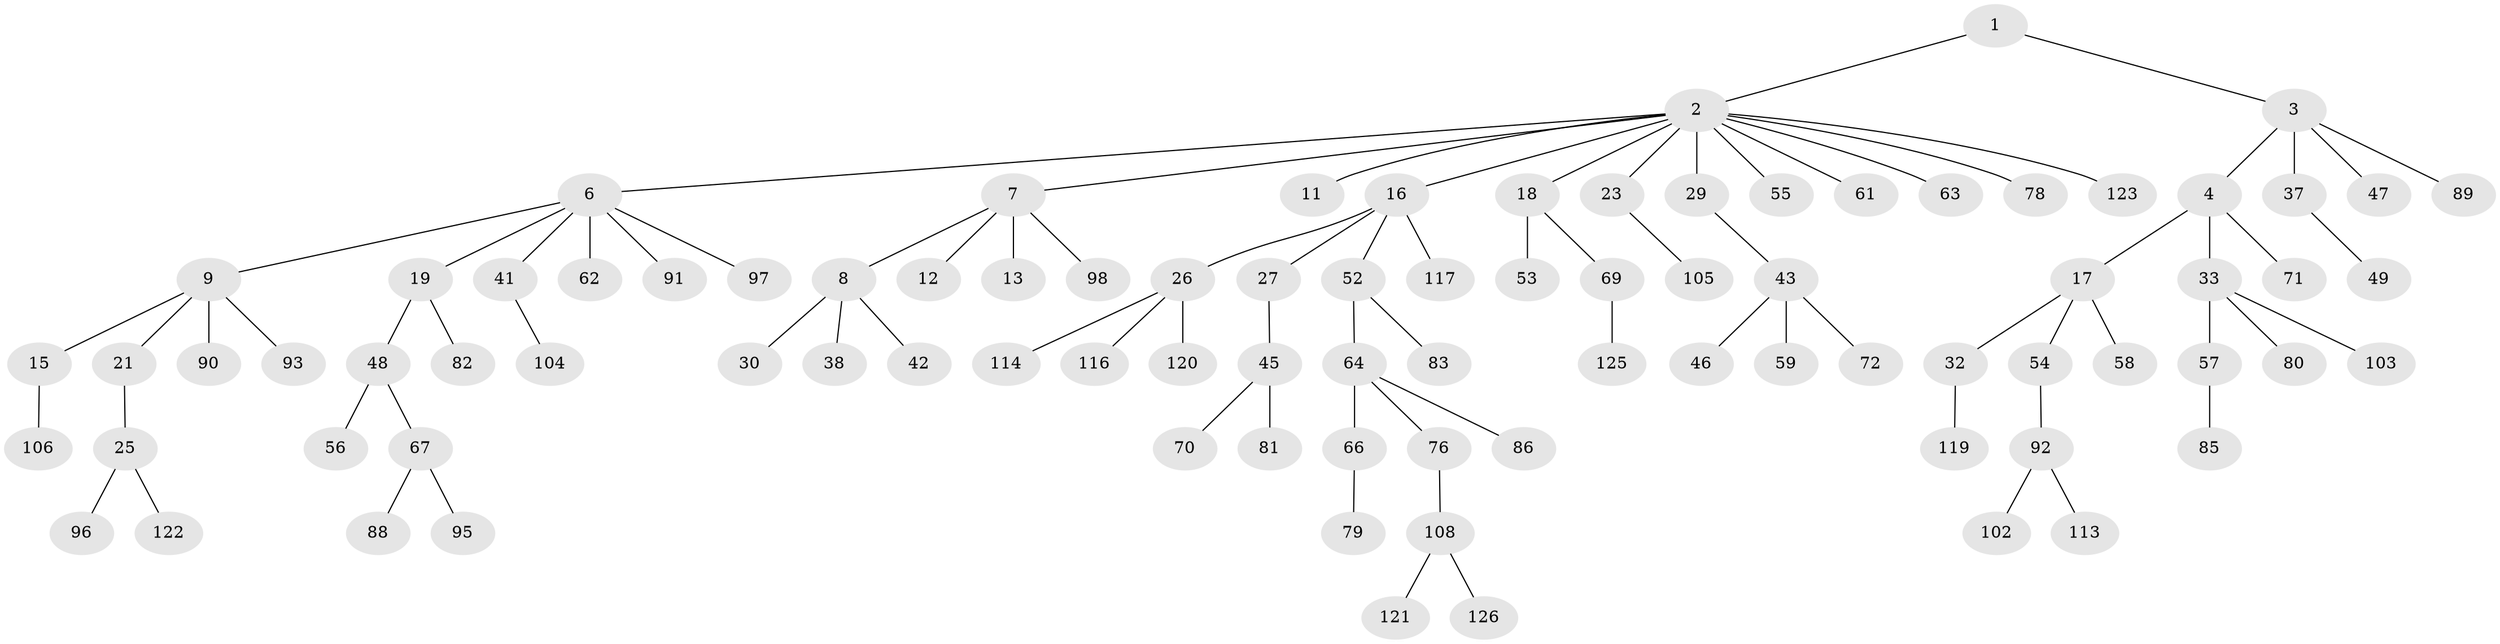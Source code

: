 // Generated by graph-tools (version 1.1) at 2025/52/02/27/25 19:52:10]
// undirected, 89 vertices, 88 edges
graph export_dot {
graph [start="1"]
  node [color=gray90,style=filled];
  1;
  2 [super="+5"];
  3 [super="+31"];
  4 [super="+10"];
  6 [super="+20"];
  7 [super="+34"];
  8 [super="+109"];
  9 [super="+39"];
  11 [super="+14"];
  12;
  13;
  15 [super="+24"];
  16 [super="+22"];
  17 [super="+28"];
  18 [super="+51"];
  19 [super="+36"];
  21 [super="+35"];
  23 [super="+40"];
  25 [super="+84"];
  26 [super="+112"];
  27;
  29;
  30 [super="+44"];
  32 [super="+50"];
  33 [super="+75"];
  37;
  38 [super="+74"];
  41 [super="+101"];
  42;
  43 [super="+115"];
  45 [super="+73"];
  46;
  47;
  48;
  49;
  52;
  53;
  54;
  55;
  56 [super="+68"];
  57;
  58 [super="+60"];
  59;
  61;
  62;
  63;
  64 [super="+65"];
  66 [super="+99"];
  67 [super="+107"];
  69 [super="+87"];
  70;
  71;
  72;
  76 [super="+77"];
  78;
  79;
  80;
  81;
  82 [super="+94"];
  83 [super="+118"];
  85;
  86;
  88;
  89 [super="+100"];
  90;
  91;
  92 [super="+111"];
  93;
  95;
  96;
  97;
  98;
  102;
  103;
  104;
  105 [super="+110"];
  106;
  108 [super="+124"];
  113;
  114;
  116;
  117;
  119;
  120;
  121;
  122;
  123;
  125;
  126;
  1 -- 2;
  1 -- 3;
  2 -- 6;
  2 -- 11;
  2 -- 16;
  2 -- 18;
  2 -- 23;
  2 -- 55;
  2 -- 63;
  2 -- 61;
  2 -- 7;
  2 -- 123;
  2 -- 29;
  2 -- 78;
  3 -- 4;
  3 -- 37;
  3 -- 89;
  3 -- 47;
  4 -- 33;
  4 -- 71;
  4 -- 17;
  6 -- 9;
  6 -- 19;
  6 -- 62;
  6 -- 97;
  6 -- 41;
  6 -- 91;
  7 -- 8;
  7 -- 12;
  7 -- 13;
  7 -- 98;
  8 -- 30;
  8 -- 38;
  8 -- 42;
  9 -- 15;
  9 -- 21;
  9 -- 90;
  9 -- 93;
  15 -- 106;
  16 -- 52;
  16 -- 117;
  16 -- 26;
  16 -- 27;
  17 -- 32;
  17 -- 54;
  17 -- 58;
  18 -- 53;
  18 -- 69;
  19 -- 48;
  19 -- 82;
  21 -- 25;
  23 -- 105;
  25 -- 96;
  25 -- 122;
  26 -- 114;
  26 -- 120;
  26 -- 116;
  27 -- 45;
  29 -- 43;
  32 -- 119;
  33 -- 57;
  33 -- 103;
  33 -- 80;
  37 -- 49;
  41 -- 104;
  43 -- 46;
  43 -- 59;
  43 -- 72;
  45 -- 70;
  45 -- 81;
  48 -- 56;
  48 -- 67;
  52 -- 64;
  52 -- 83;
  54 -- 92;
  57 -- 85;
  64 -- 76;
  64 -- 66;
  64 -- 86;
  66 -- 79;
  67 -- 88;
  67 -- 95;
  69 -- 125;
  76 -- 108;
  92 -- 102;
  92 -- 113;
  108 -- 121;
  108 -- 126;
}
